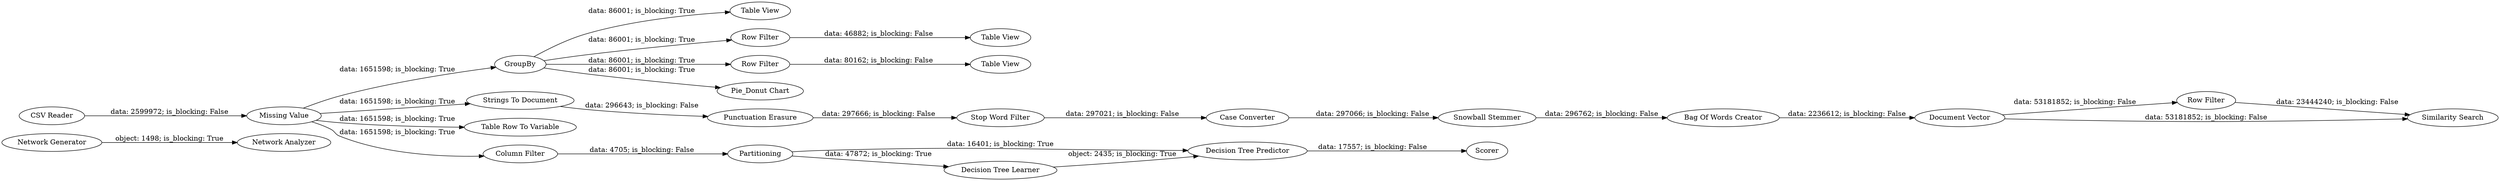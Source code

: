 digraph {
	"4122903720870189416_12" [label="Network Analyzer"]
	"4122903720870189416_69" [label=Scorer]
	"4122903720870189416_3" [label=GroupBy]
	"4122903720870189416_79" [label="Row Filter"]
	"4122903720870189416_6" [label="Table View"]
	"4122903720870189416_7" [label="Strings To Document"]
	"4122903720870189416_10" [label="Table Row To Variable"]
	"4122903720870189416_72" [label="Bag Of Words Creator"]
	"4122903720870189416_75" [label="Stop Word Filter"]
	"4122903720870189416_2" [label="CSV Reader"]
	"4122903720870189416_76" [label="Case Converter"]
	"4122903720870189416_82" [label="Row Filter"]
	"4122903720870189416_65" [label="Decision Tree Predictor"]
	"4122903720870189416_11" [label="Network Generator"]
	"4122903720870189416_64" [label="Decision Tree Learner"]
	"4122903720870189416_17" [label=Partitioning]
	"4122903720870189416_77" [label="Snowball Stemmer"]
	"4122903720870189416_15" [label="Column Filter"]
	"4122903720870189416_73" [label="Similarity Search"]
	"4122903720870189416_70" [label="Missing Value"]
	"4122903720870189416_78" [label="Document Vector"]
	"4122903720870189416_83" [label="Table View"]
	"4122903720870189416_81" [label="Row Filter"]
	"4122903720870189416_71" [label="Pie_Donut Chart"]
	"4122903720870189416_74" [label="Punctuation Erasure"]
	"4122903720870189416_80" [label="Table View"]
	"4122903720870189416_78" -> "4122903720870189416_79" [label="data: 53181852; is_blocking: False"]
	"4122903720870189416_2" -> "4122903720870189416_70" [label="data: 2599972; is_blocking: False"]
	"4122903720870189416_70" -> "4122903720870189416_15" [label="data: 1651598; is_blocking: True"]
	"4122903720870189416_79" -> "4122903720870189416_73" [label="data: 23444240; is_blocking: False"]
	"4122903720870189416_17" -> "4122903720870189416_64" [label="data: 47872; is_blocking: True"]
	"4122903720870189416_65" -> "4122903720870189416_69" [label="data: 17557; is_blocking: False"]
	"4122903720870189416_70" -> "4122903720870189416_7" [label="data: 1651598; is_blocking: True"]
	"4122903720870189416_3" -> "4122903720870189416_81" [label="data: 86001; is_blocking: True"]
	"4122903720870189416_82" -> "4122903720870189416_83" [label="data: 46882; is_blocking: False"]
	"4122903720870189416_7" -> "4122903720870189416_74" [label="data: 296643; is_blocking: False"]
	"4122903720870189416_3" -> "4122903720870189416_82" [label="data: 86001; is_blocking: True"]
	"4122903720870189416_78" -> "4122903720870189416_73" [label="data: 53181852; is_blocking: False"]
	"4122903720870189416_11" -> "4122903720870189416_12" [label="object: 1498; is_blocking: True"]
	"4122903720870189416_3" -> "4122903720870189416_6" [label="data: 86001; is_blocking: True"]
	"4122903720870189416_64" -> "4122903720870189416_65" [label="object: 2435; is_blocking: True"]
	"4122903720870189416_17" -> "4122903720870189416_65" [label="data: 16401; is_blocking: True"]
	"4122903720870189416_72" -> "4122903720870189416_78" [label="data: 2236612; is_blocking: False"]
	"4122903720870189416_77" -> "4122903720870189416_72" [label="data: 296762; is_blocking: False"]
	"4122903720870189416_3" -> "4122903720870189416_71" [label="data: 86001; is_blocking: True"]
	"4122903720870189416_15" -> "4122903720870189416_17" [label="data: 4705; is_blocking: False"]
	"4122903720870189416_70" -> "4122903720870189416_3" [label="data: 1651598; is_blocking: True"]
	"4122903720870189416_76" -> "4122903720870189416_77" [label="data: 297066; is_blocking: False"]
	"4122903720870189416_81" -> "4122903720870189416_80" [label="data: 80162; is_blocking: False"]
	"4122903720870189416_74" -> "4122903720870189416_75" [label="data: 297666; is_blocking: False"]
	"4122903720870189416_70" -> "4122903720870189416_10" [label="data: 1651598; is_blocking: True"]
	"4122903720870189416_75" -> "4122903720870189416_76" [label="data: 297021; is_blocking: False"]
	rankdir=LR
}
